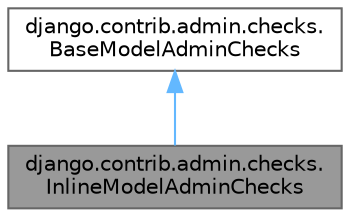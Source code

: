 digraph "django.contrib.admin.checks.InlineModelAdminChecks"
{
 // LATEX_PDF_SIZE
  bgcolor="transparent";
  edge [fontname=Helvetica,fontsize=10,labelfontname=Helvetica,labelfontsize=10];
  node [fontname=Helvetica,fontsize=10,shape=box,height=0.2,width=0.4];
  Node1 [id="Node000001",label="django.contrib.admin.checks.\lInlineModelAdminChecks",height=0.2,width=0.4,color="gray40", fillcolor="grey60", style="filled", fontcolor="black",tooltip=" "];
  Node2 -> Node1 [id="edge1_Node000001_Node000002",dir="back",color="steelblue1",style="solid",tooltip=" "];
  Node2 [id="Node000002",label="django.contrib.admin.checks.\lBaseModelAdminChecks",height=0.2,width=0.4,color="gray40", fillcolor="white", style="filled",URL="$classdjango_1_1contrib_1_1admin_1_1checks_1_1_base_model_admin_checks.html",tooltip=" "];
}
